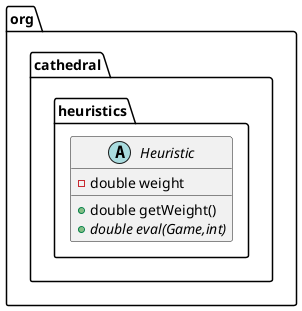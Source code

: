 @startuml
abstract class org.cathedral.heuristics.Heuristic {
- double weight
+ double getWeight()
+ {abstract}double eval(Game,int)
}
@enduml